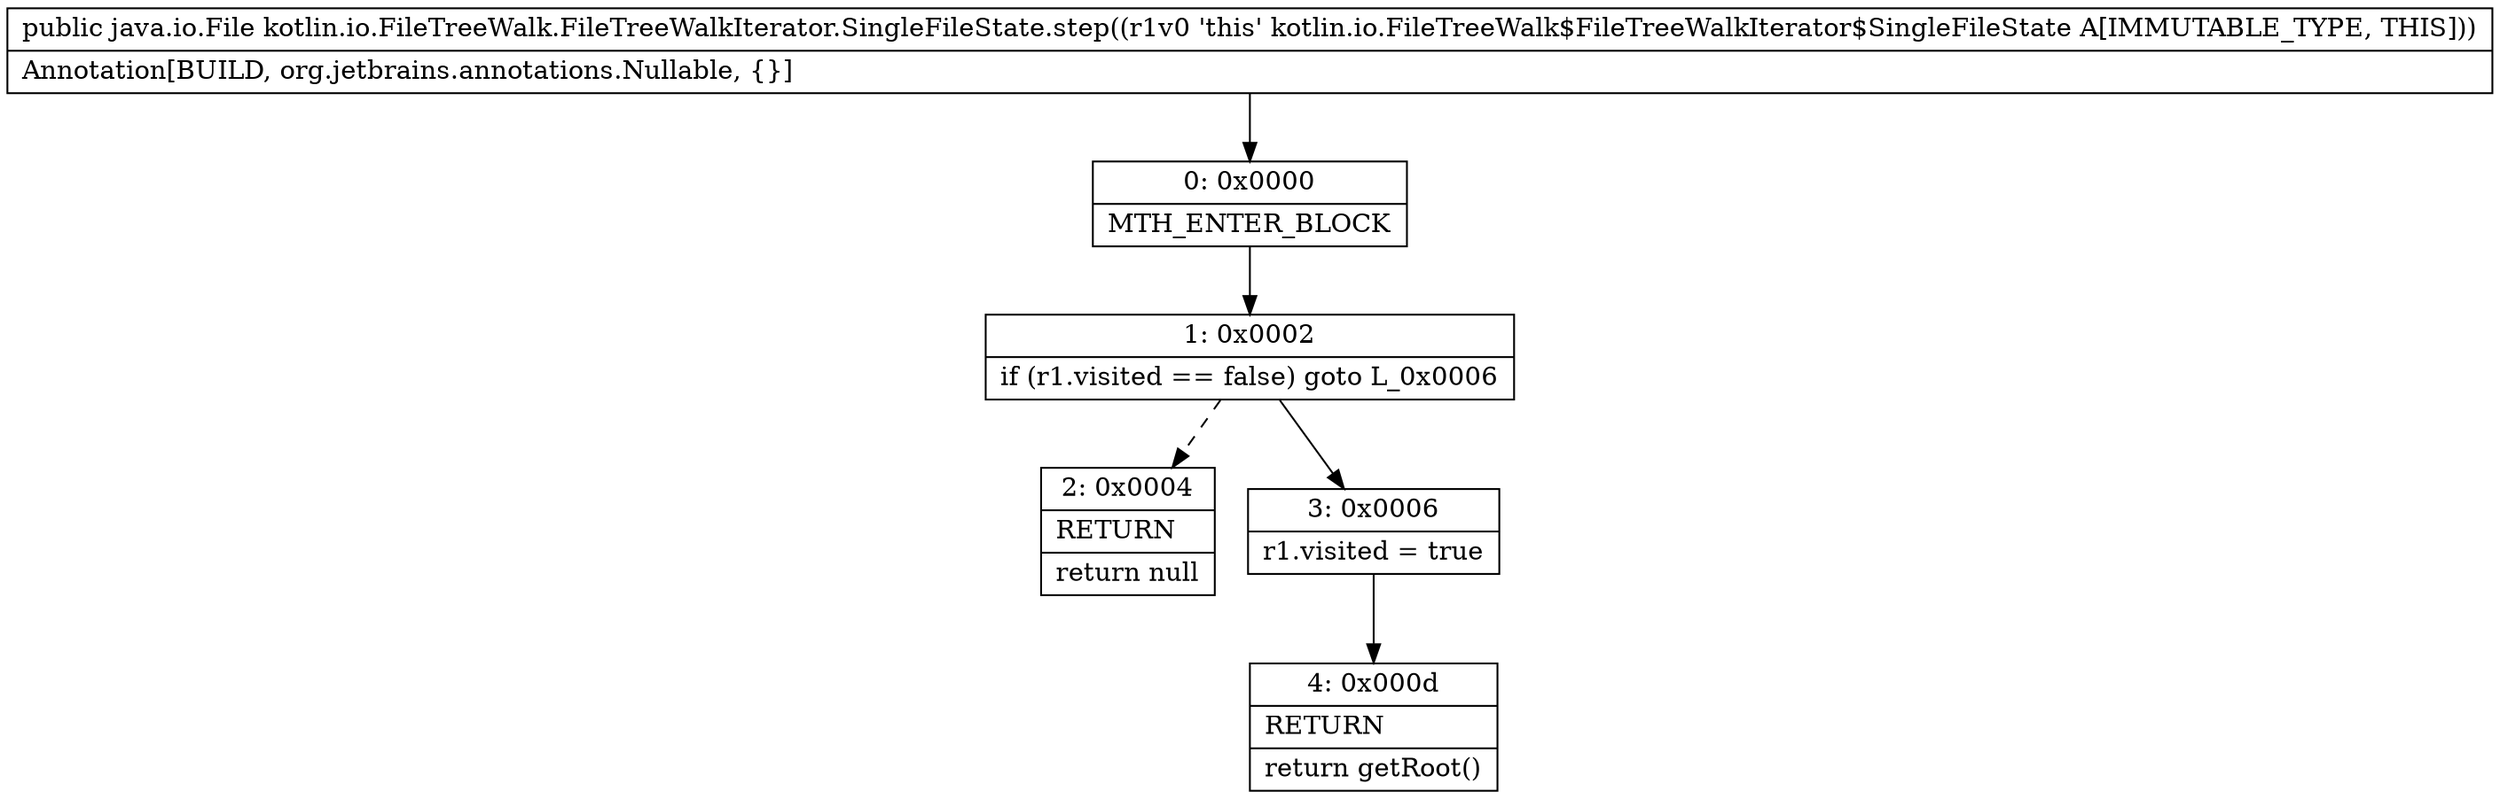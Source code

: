 digraph "CFG forkotlin.io.FileTreeWalk.FileTreeWalkIterator.SingleFileState.step()Ljava\/io\/File;" {
Node_0 [shape=record,label="{0\:\ 0x0000|MTH_ENTER_BLOCK\l}"];
Node_1 [shape=record,label="{1\:\ 0x0002|if (r1.visited == false) goto L_0x0006\l}"];
Node_2 [shape=record,label="{2\:\ 0x0004|RETURN\l|return null\l}"];
Node_3 [shape=record,label="{3\:\ 0x0006|r1.visited = true\l}"];
Node_4 [shape=record,label="{4\:\ 0x000d|RETURN\l|return getRoot()\l}"];
MethodNode[shape=record,label="{public java.io.File kotlin.io.FileTreeWalk.FileTreeWalkIterator.SingleFileState.step((r1v0 'this' kotlin.io.FileTreeWalk$FileTreeWalkIterator$SingleFileState A[IMMUTABLE_TYPE, THIS]))  | Annotation[BUILD, org.jetbrains.annotations.Nullable, \{\}]\l}"];
MethodNode -> Node_0;
Node_0 -> Node_1;
Node_1 -> Node_2[style=dashed];
Node_1 -> Node_3;
Node_3 -> Node_4;
}

